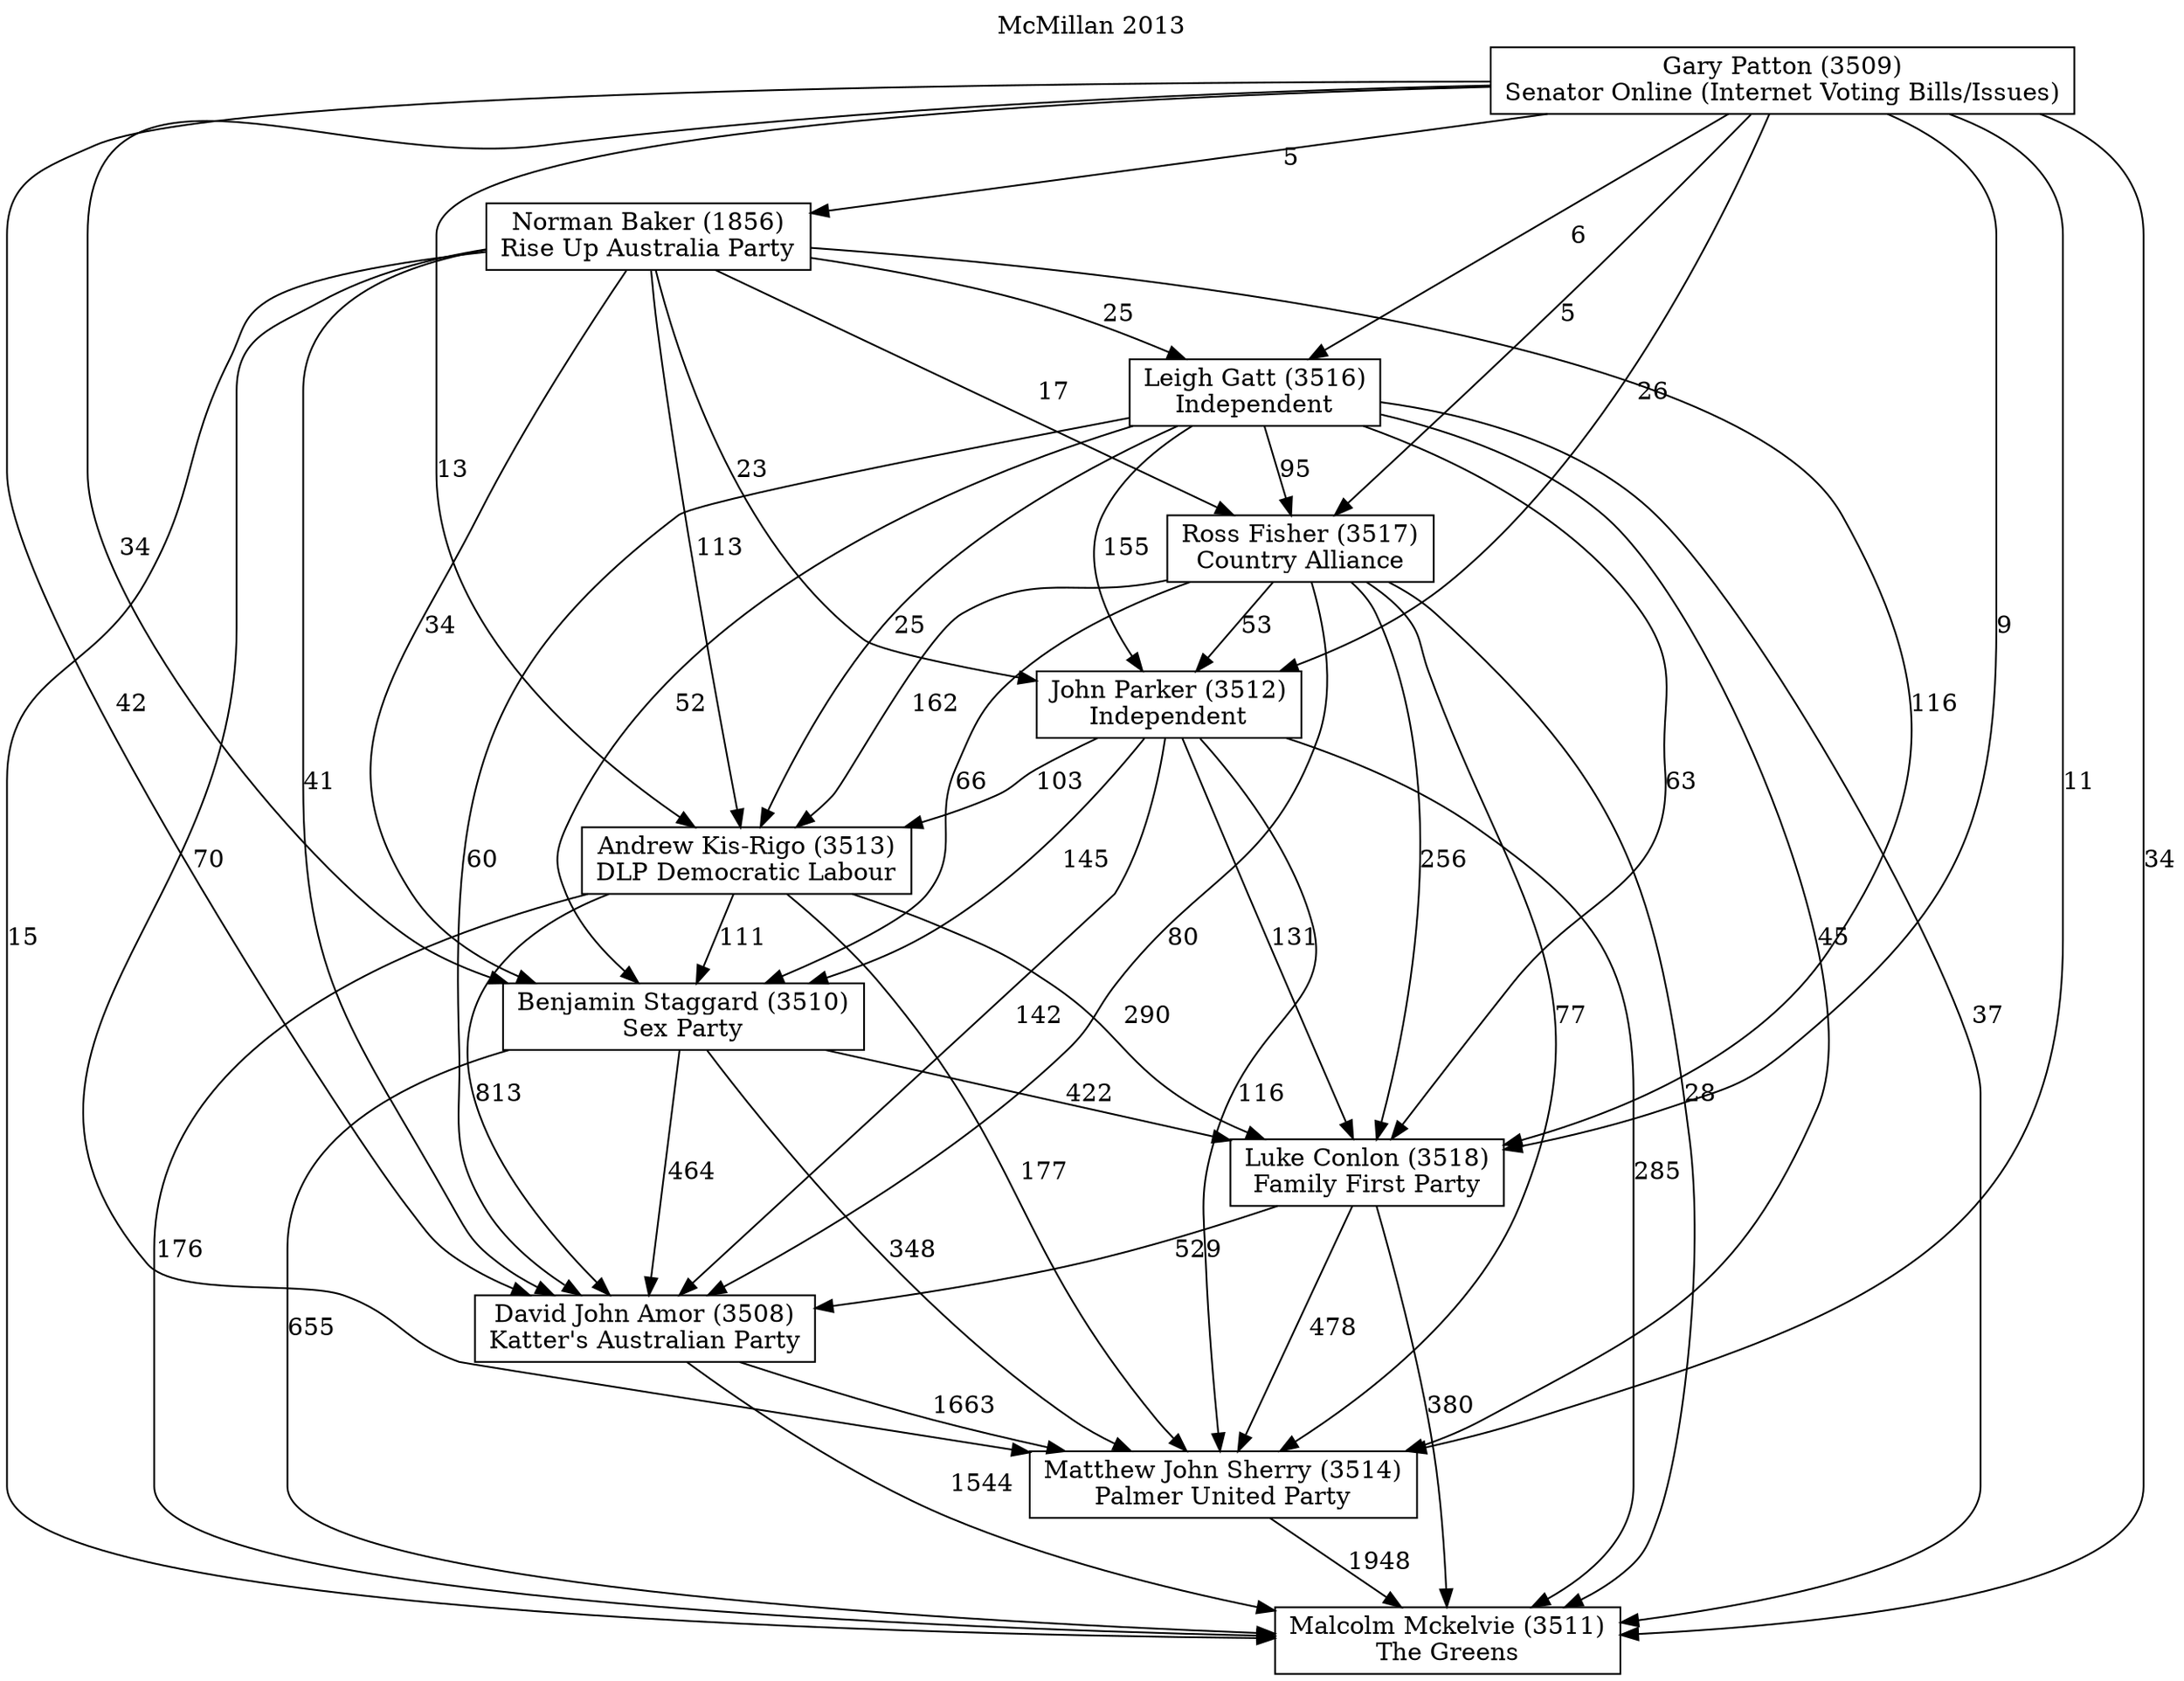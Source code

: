 // House preference flow
digraph "Malcolm Mckelvie (3511)_McMillan_2013" {
	graph [label="McMillan 2013" labelloc=t mclimit=10]
	node [shape=box]
	"Andrew Kis-Rigo (3513)" [label="Andrew Kis-Rigo (3513)
DLP Democratic Labour"]
	"Benjamin Staggard (3510)" [label="Benjamin Staggard (3510)
Sex Party"]
	"David John Amor (3508)" [label="David John Amor (3508)
Katter's Australian Party"]
	"Gary Patton (3509)" [label="Gary Patton (3509)
Senator Online (Internet Voting Bills/Issues)"]
	"John Parker (3512)" [label="John Parker (3512)
Independent"]
	"Leigh Gatt (3516)" [label="Leigh Gatt (3516)
Independent"]
	"Luke Conlon (3518)" [label="Luke Conlon (3518)
Family First Party"]
	"Malcolm Mckelvie (3511)" [label="Malcolm Mckelvie (3511)
The Greens"]
	"Matthew John Sherry (3514)" [label="Matthew John Sherry (3514)
Palmer United Party"]
	"Norman Baker (1856)" [label="Norman Baker (1856)
Rise Up Australia Party"]
	"Ross Fisher (3517)" [label="Ross Fisher (3517)
Country Alliance"]
	"Andrew Kis-Rigo (3513)" -> "Benjamin Staggard (3510)" [label=111]
	"Andrew Kis-Rigo (3513)" -> "David John Amor (3508)" [label=813]
	"Andrew Kis-Rigo (3513)" -> "Luke Conlon (3518)" [label=290]
	"Andrew Kis-Rigo (3513)" -> "Malcolm Mckelvie (3511)" [label=176]
	"Andrew Kis-Rigo (3513)" -> "Matthew John Sherry (3514)" [label=177]
	"Benjamin Staggard (3510)" -> "David John Amor (3508)" [label=464]
	"Benjamin Staggard (3510)" -> "Luke Conlon (3518)" [label=422]
	"Benjamin Staggard (3510)" -> "Malcolm Mckelvie (3511)" [label=655]
	"Benjamin Staggard (3510)" -> "Matthew John Sherry (3514)" [label=348]
	"David John Amor (3508)" -> "Malcolm Mckelvie (3511)" [label=1544]
	"David John Amor (3508)" -> "Matthew John Sherry (3514)" [label=1663]
	"Gary Patton (3509)" -> "Andrew Kis-Rigo (3513)" [label=13]
	"Gary Patton (3509)" -> "Benjamin Staggard (3510)" [label=34]
	"Gary Patton (3509)" -> "David John Amor (3508)" [label=42]
	"Gary Patton (3509)" -> "John Parker (3512)" [label=26]
	"Gary Patton (3509)" -> "Leigh Gatt (3516)" [label=6]
	"Gary Patton (3509)" -> "Luke Conlon (3518)" [label=9]
	"Gary Patton (3509)" -> "Malcolm Mckelvie (3511)" [label=34]
	"Gary Patton (3509)" -> "Matthew John Sherry (3514)" [label=11]
	"Gary Patton (3509)" -> "Norman Baker (1856)" [label=5]
	"Gary Patton (3509)" -> "Ross Fisher (3517)" [label=5]
	"John Parker (3512)" -> "Andrew Kis-Rigo (3513)" [label=103]
	"John Parker (3512)" -> "Benjamin Staggard (3510)" [label=145]
	"John Parker (3512)" -> "David John Amor (3508)" [label=142]
	"John Parker (3512)" -> "Luke Conlon (3518)" [label=131]
	"John Parker (3512)" -> "Malcolm Mckelvie (3511)" [label=285]
	"John Parker (3512)" -> "Matthew John Sherry (3514)" [label=116]
	"Leigh Gatt (3516)" -> "Andrew Kis-Rigo (3513)" [label=25]
	"Leigh Gatt (3516)" -> "Benjamin Staggard (3510)" [label=52]
	"Leigh Gatt (3516)" -> "David John Amor (3508)" [label=60]
	"Leigh Gatt (3516)" -> "John Parker (3512)" [label=155]
	"Leigh Gatt (3516)" -> "Luke Conlon (3518)" [label=63]
	"Leigh Gatt (3516)" -> "Malcolm Mckelvie (3511)" [label=37]
	"Leigh Gatt (3516)" -> "Matthew John Sherry (3514)" [label=45]
	"Leigh Gatt (3516)" -> "Ross Fisher (3517)" [label=95]
	"Luke Conlon (3518)" -> "David John Amor (3508)" [label=529]
	"Luke Conlon (3518)" -> "Malcolm Mckelvie (3511)" [label=380]
	"Luke Conlon (3518)" -> "Matthew John Sherry (3514)" [label=478]
	"Matthew John Sherry (3514)" -> "Malcolm Mckelvie (3511)" [label=1948]
	"Norman Baker (1856)" -> "Andrew Kis-Rigo (3513)" [label=113]
	"Norman Baker (1856)" -> "Benjamin Staggard (3510)" [label=34]
	"Norman Baker (1856)" -> "David John Amor (3508)" [label=41]
	"Norman Baker (1856)" -> "John Parker (3512)" [label=23]
	"Norman Baker (1856)" -> "Leigh Gatt (3516)" [label=25]
	"Norman Baker (1856)" -> "Luke Conlon (3518)" [label=116]
	"Norman Baker (1856)" -> "Malcolm Mckelvie (3511)" [label=15]
	"Norman Baker (1856)" -> "Matthew John Sherry (3514)" [label=70]
	"Norman Baker (1856)" -> "Ross Fisher (3517)" [label=17]
	"Ross Fisher (3517)" -> "Andrew Kis-Rigo (3513)" [label=162]
	"Ross Fisher (3517)" -> "Benjamin Staggard (3510)" [label=66]
	"Ross Fisher (3517)" -> "David John Amor (3508)" [label=80]
	"Ross Fisher (3517)" -> "John Parker (3512)" [label=53]
	"Ross Fisher (3517)" -> "Luke Conlon (3518)" [label=256]
	"Ross Fisher (3517)" -> "Malcolm Mckelvie (3511)" [label=28]
	"Ross Fisher (3517)" -> "Matthew John Sherry (3514)" [label=77]
}
